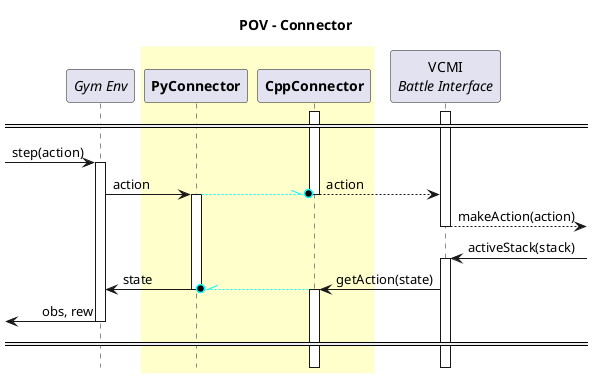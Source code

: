 @startuml "pov-gym"
title "POV - Connector"
hide footbox

<style>
sequenceDiagram {
  group {
    LineThickness 1
    LineColor gray
  }
  groupHeader {
    LineThickness 1
    FontColor gray
    LineColor gray
  }
}
</style>

skinparam sequenceBoxBorderColor #FFF
!pragma teoz true

participant "//Gym Env//" as env

box #ffc
participant "**PyConnector**" as pyconn
participant "**CppConnector**" as cppconn
end box

participant "VCMI\n//Battle Interface//" as iface

activate cppconn
activate iface

== ==

skinparam ArrowHeadColor yellow

[-> env ++ : step(action)
env -> pyconn ++ : action
& pyconn --[#cyan]\\o cppconn :
& cppconn --> iface -- : action
iface -->] -- : makeAction(action)

]-> iface ++ : activeStack(stack)
iface -> cppconn ++ : getAction(state)
& cppconn --[#cyan]\\o pyconn :
& pyconn -> env -- : state
env ->[ -- : obs, rew

== ==

@enduml
